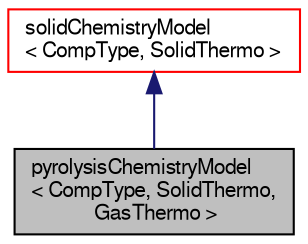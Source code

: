 digraph "pyrolysisChemistryModel&lt; CompType, SolidThermo, GasThermo &gt;"
{
  bgcolor="transparent";
  edge [fontname="FreeSans",fontsize="10",labelfontname="FreeSans",labelfontsize="10"];
  node [fontname="FreeSans",fontsize="10",shape=record];
  Node0 [label="pyrolysisChemistryModel\l\< CompType, SolidThermo,\l GasThermo \>",height=0.2,width=0.4,color="black", fillcolor="grey75", style="filled", fontcolor="black"];
  Node1 -> Node0 [dir="back",color="midnightblue",fontsize="10",style="solid",fontname="FreeSans"];
  Node1 [label="solidChemistryModel\l\< CompType, SolidThermo \>",height=0.2,width=0.4,color="red",URL="$a30194.html",tooltip="Extends base solid chemistry model by adding a thermo package, and ODE functions. Introduces chemistr..."];
}
